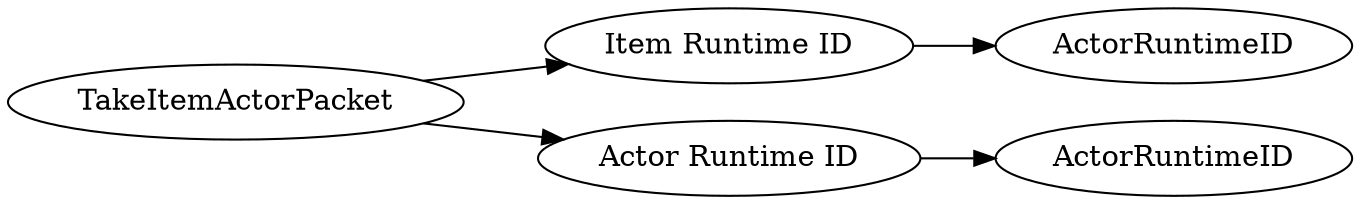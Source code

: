 digraph "TakeItemActorPacket" {
rankdir = LR
0
0 -> 1
1 -> 2
0 -> 3
3 -> 4

0 [label="TakeItemActorPacket",comment="name: \"TakeItemActorPacket\", typeName: \"\", id: 0, branchId: 17, recurseId: -1, attributes: 0, notes: \"\""];
1 [label="Item Runtime ID",comment="name: \"Item Runtime ID\", typeName: \"ActorRuntimeID\", id: 1, branchId: 0, recurseId: -1, attributes: 256, notes: \"\""];
2 [label="ActorRuntimeID",comment="name: \"ActorRuntimeID\", typeName: \"\", id: 2, branchId: 0, recurseId: -1, attributes: 512, notes: \"\""];
3 [label="Actor Runtime ID",comment="name: \"Actor Runtime ID\", typeName: \"ActorRuntimeID\", id: 3, branchId: 0, recurseId: -1, attributes: 256, notes: \"\""];
4 [label="ActorRuntimeID",comment="name: \"ActorRuntimeID\", typeName: \"\", id: 4, branchId: 0, recurseId: -1, attributes: 512, notes: \"\""];
{ rank = max;2;4}

}
